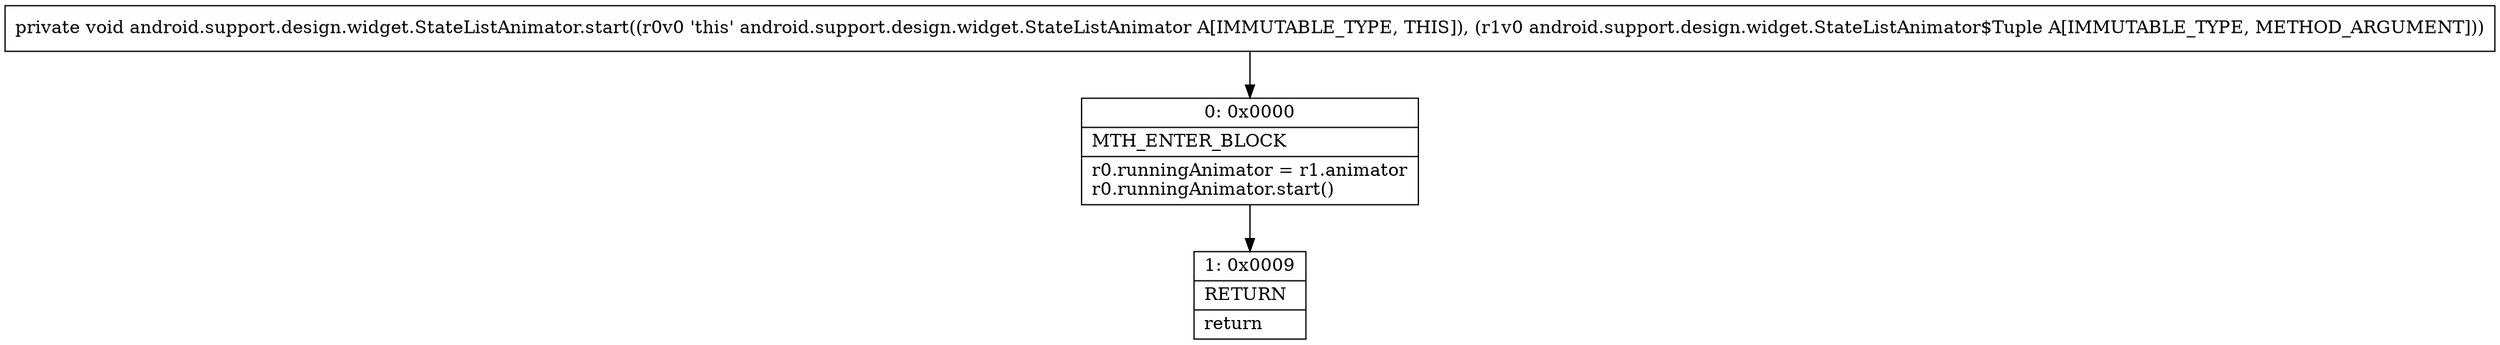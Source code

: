 digraph "CFG forandroid.support.design.widget.StateListAnimator.start(Landroid\/support\/design\/widget\/StateListAnimator$Tuple;)V" {
Node_0 [shape=record,label="{0\:\ 0x0000|MTH_ENTER_BLOCK\l|r0.runningAnimator = r1.animator\lr0.runningAnimator.start()\l}"];
Node_1 [shape=record,label="{1\:\ 0x0009|RETURN\l|return\l}"];
MethodNode[shape=record,label="{private void android.support.design.widget.StateListAnimator.start((r0v0 'this' android.support.design.widget.StateListAnimator A[IMMUTABLE_TYPE, THIS]), (r1v0 android.support.design.widget.StateListAnimator$Tuple A[IMMUTABLE_TYPE, METHOD_ARGUMENT])) }"];
MethodNode -> Node_0;
Node_0 -> Node_1;
}

